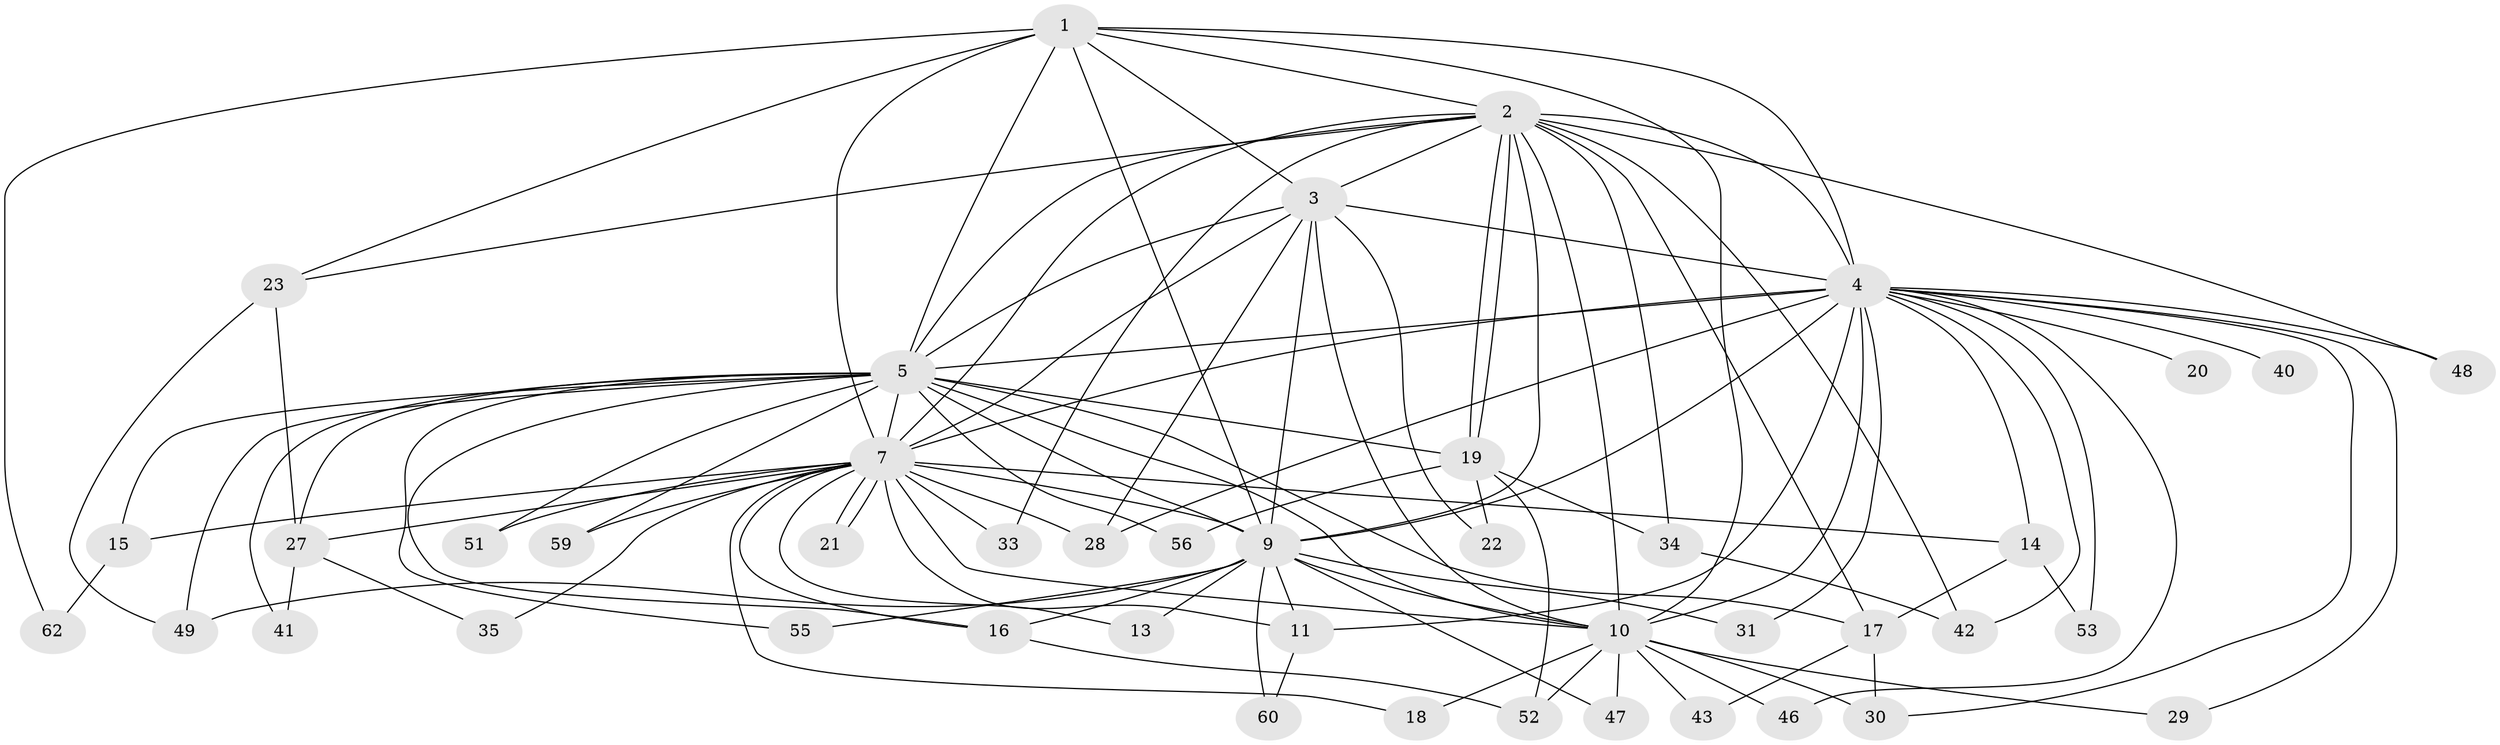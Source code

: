 // original degree distribution, {12: 0.016129032258064516, 18: 0.016129032258064516, 11: 0.016129032258064516, 17: 0.08064516129032258, 21: 0.016129032258064516, 16: 0.016129032258064516, 3: 0.24193548387096775, 2: 0.5, 4: 0.06451612903225806, 5: 0.016129032258064516, 7: 0.016129032258064516}
// Generated by graph-tools (version 1.1) at 2025/11/02/27/25 16:11:08]
// undirected, 44 vertices, 108 edges
graph export_dot {
graph [start="1"]
  node [color=gray90,style=filled];
  1 [super="+45"];
  2 [super="+36"];
  3 [super="+12"];
  4 [super="+6"];
  5 [super="+32"];
  7 [super="+8"];
  9 [super="+24"];
  10 [super="+61"];
  11 [super="+25"];
  13;
  14 [super="+26"];
  15;
  16 [super="+58"];
  17 [super="+44"];
  18;
  19 [super="+38"];
  20;
  21 [super="+54"];
  22;
  23;
  27 [super="+37"];
  28 [super="+39"];
  29;
  30;
  31;
  33;
  34 [super="+57"];
  35;
  40;
  41;
  42;
  43;
  46;
  47;
  48;
  49 [super="+50"];
  51;
  52;
  53;
  55;
  56;
  59;
  60;
  62;
  1 -- 2;
  1 -- 3;
  1 -- 4 [weight=2];
  1 -- 5;
  1 -- 7 [weight=2];
  1 -- 9 [weight=2];
  1 -- 10;
  1 -- 23;
  1 -- 62;
  2 -- 3;
  2 -- 4 [weight=2];
  2 -- 5;
  2 -- 7 [weight=2];
  2 -- 9;
  2 -- 10 [weight=2];
  2 -- 17;
  2 -- 19;
  2 -- 19;
  2 -- 23;
  2 -- 33;
  2 -- 34;
  2 -- 42;
  2 -- 48;
  3 -- 4 [weight=3];
  3 -- 5;
  3 -- 7 [weight=2];
  3 -- 9;
  3 -- 10;
  3 -- 22;
  3 -- 28;
  4 -- 5 [weight=2];
  4 -- 7 [weight=4];
  4 -- 9 [weight=2];
  4 -- 10 [weight=2];
  4 -- 20 [weight=2];
  4 -- 40 [weight=2];
  4 -- 42;
  4 -- 46;
  4 -- 48;
  4 -- 53;
  4 -- 14;
  4 -- 28;
  4 -- 29;
  4 -- 30;
  4 -- 31;
  4 -- 11;
  5 -- 7 [weight=2];
  5 -- 9;
  5 -- 10;
  5 -- 15;
  5 -- 16;
  5 -- 17;
  5 -- 41;
  5 -- 51;
  5 -- 55;
  5 -- 56;
  5 -- 27;
  5 -- 19;
  5 -- 59;
  5 -- 49;
  7 -- 9 [weight=3];
  7 -- 10 [weight=2];
  7 -- 11;
  7 -- 15;
  7 -- 16;
  7 -- 21 [weight=2];
  7 -- 21;
  7 -- 27;
  7 -- 33;
  7 -- 35;
  7 -- 13;
  7 -- 14;
  7 -- 18;
  7 -- 51;
  7 -- 59;
  7 -- 28;
  9 -- 10;
  9 -- 11;
  9 -- 13;
  9 -- 31;
  9 -- 47;
  9 -- 49;
  9 -- 60;
  9 -- 55;
  9 -- 16;
  10 -- 18;
  10 -- 29;
  10 -- 30;
  10 -- 43;
  10 -- 46;
  10 -- 47;
  10 -- 52;
  11 -- 60;
  14 -- 17;
  14 -- 53;
  15 -- 62;
  16 -- 52;
  17 -- 43;
  17 -- 30;
  19 -- 22;
  19 -- 34;
  19 -- 52;
  19 -- 56;
  23 -- 27;
  23 -- 49;
  27 -- 35;
  27 -- 41;
  34 -- 42;
}
